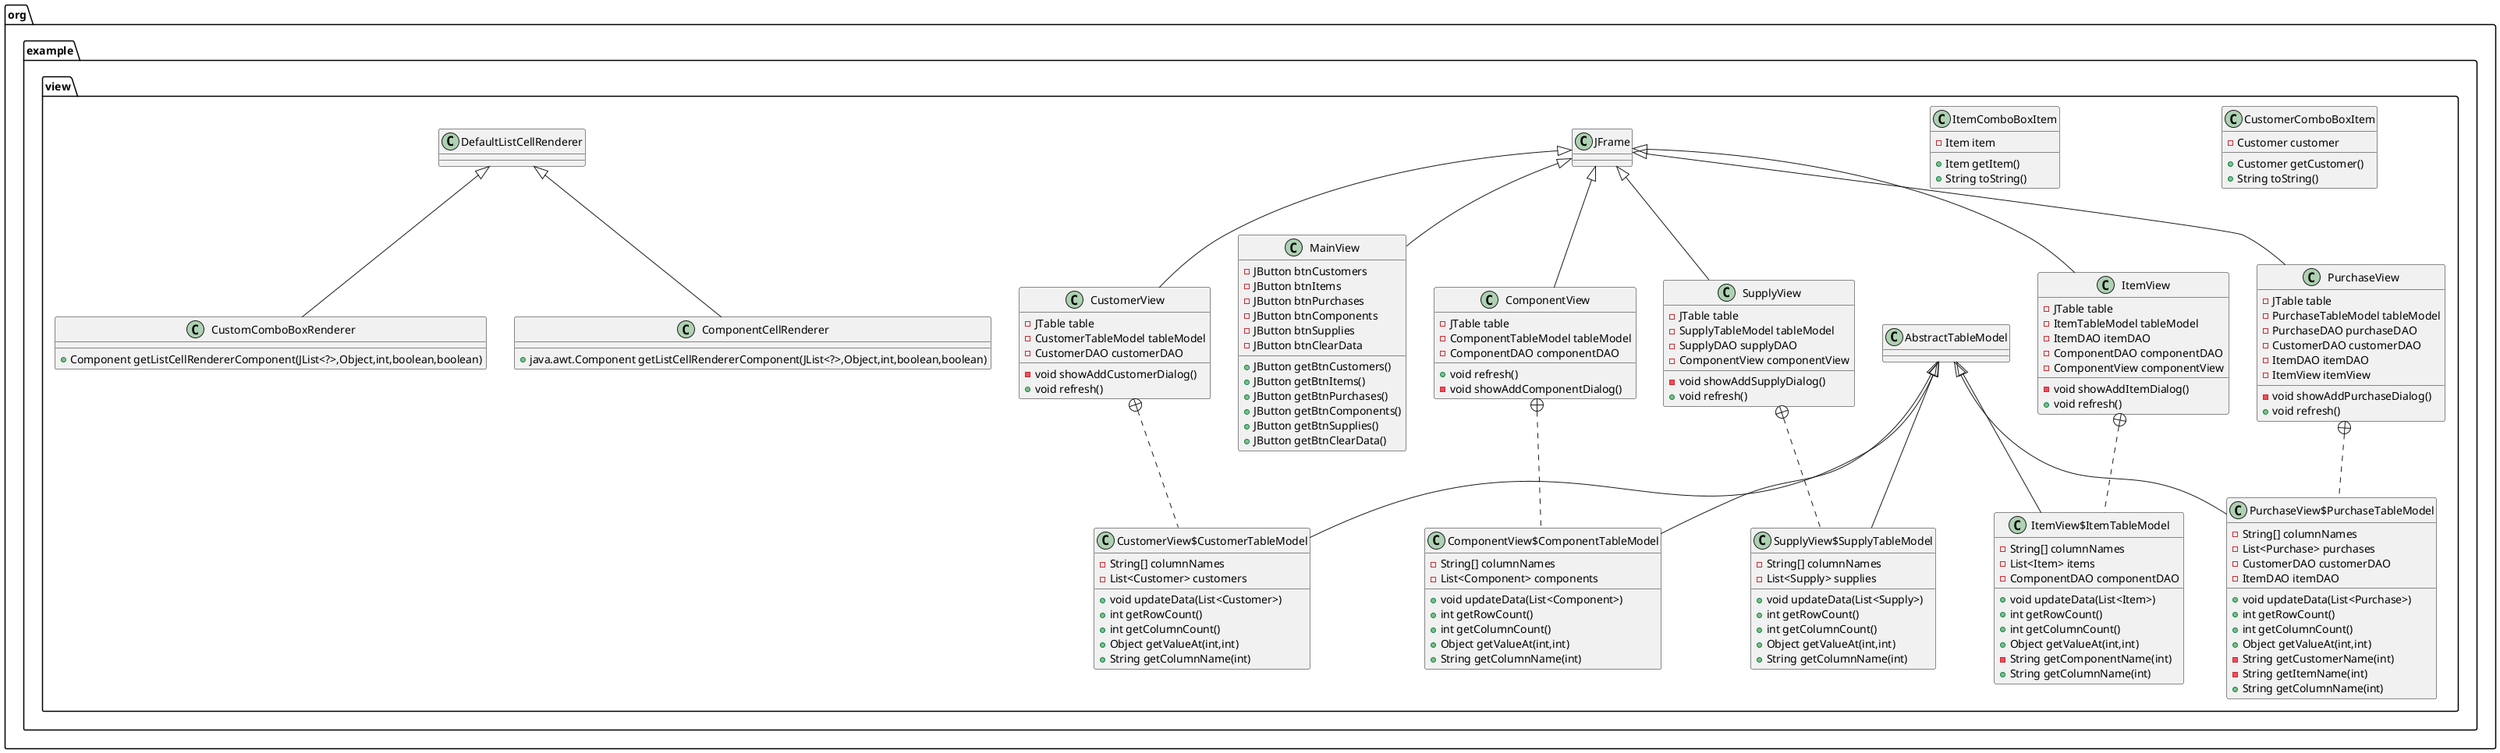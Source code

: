 @startuml
class org.example.view.CustomerComboBoxItem {
- Customer customer
+ Customer getCustomer()
+ String toString()
}


class org.example.view.CustomerView {
- JTable table
- CustomerTableModel tableModel
- CustomerDAO customerDAO
- void showAddCustomerDialog()
+ void refresh()
}


class org.example.view.CustomerView$CustomerTableModel {
- String[] columnNames
- List<Customer> customers
+ void updateData(List<Customer>)
+ int getRowCount()
+ int getColumnCount()
+ Object getValueAt(int,int)
+ String getColumnName(int)
}


class org.example.view.ItemView {
- JTable table
- ItemTableModel tableModel
- ItemDAO itemDAO
- ComponentDAO componentDAO
- ComponentView componentView
- void showAddItemDialog()
+ void refresh()
}


class org.example.view.ItemView$ItemTableModel {
- String[] columnNames
- List<Item> items
- ComponentDAO componentDAO
+ void updateData(List<Item>)
+ int getRowCount()
+ int getColumnCount()
+ Object getValueAt(int,int)
- String getComponentName(int)
+ String getColumnName(int)
}


class org.example.view.PurchaseView {
- JTable table
- PurchaseTableModel tableModel
- PurchaseDAO purchaseDAO
- CustomerDAO customerDAO
- ItemDAO itemDAO
- ItemView itemView
- void showAddPurchaseDialog()
+ void refresh()
}


class org.example.view.PurchaseView$PurchaseTableModel {
- String[] columnNames
- List<Purchase> purchases
- CustomerDAO customerDAO
- ItemDAO itemDAO
+ void updateData(List<Purchase>)
+ int getRowCount()
+ int getColumnCount()
+ Object getValueAt(int,int)
- String getCustomerName(int)
- String getItemName(int)
+ String getColumnName(int)
}


class org.example.view.ComponentCellRenderer {
+ java.awt.Component getListCellRendererComponent(JList<?>,Object,int,boolean,boolean)
}

class org.example.view.ComponentView {
- JTable table
- ComponentTableModel tableModel
- ComponentDAO componentDAO
+ void refresh()
- void showAddComponentDialog()
}


class org.example.view.ComponentView$ComponentTableModel {
- String[] columnNames
- List<Component> components
+ void updateData(List<Component>)
+ int getRowCount()
+ int getColumnCount()
+ Object getValueAt(int,int)
+ String getColumnName(int)
}


class org.example.view.ItemComboBoxItem {
- Item item
+ Item getItem()
+ String toString()
}


class org.example.view.MainView {
- JButton btnCustomers
- JButton btnItems
- JButton btnPurchases
- JButton btnComponents
- JButton btnSupplies
- JButton btnClearData
+ JButton getBtnCustomers()
+ JButton getBtnItems()
+ JButton getBtnPurchases()
+ JButton getBtnComponents()
+ JButton getBtnSupplies()
+ JButton getBtnClearData()
}


class org.example.view.SupplyView {
- JTable table
- SupplyTableModel tableModel
- SupplyDAO supplyDAO
- ComponentView componentView
- void showAddSupplyDialog()
+ void refresh()
}


class org.example.view.SupplyView$SupplyTableModel {
- String[] columnNames
- List<Supply> supplies
+ void updateData(List<Supply>)
+ int getRowCount()
+ int getColumnCount()
+ Object getValueAt(int,int)
+ String getColumnName(int)
}


class org.example.view.CustomComboBoxRenderer {
+ Component getListCellRendererComponent(JList<?>,Object,int,boolean,boolean)
}



org.example.view.JFrame <|-- org.example.view.CustomerView
org.example.view.CustomerView +.. org.example.view.CustomerView$CustomerTableModel
org.example.view.AbstractTableModel <|-- org.example.view.CustomerView$CustomerTableModel
org.example.view.JFrame <|-- org.example.view.ItemView
org.example.view.ItemView +.. org.example.view.ItemView$ItemTableModel
org.example.view.AbstractTableModel <|-- org.example.view.ItemView$ItemTableModel
org.example.view.JFrame <|-- org.example.view.PurchaseView
org.example.view.PurchaseView +.. org.example.view.PurchaseView$PurchaseTableModel
org.example.view.AbstractTableModel <|-- org.example.view.PurchaseView$PurchaseTableModel
org.example.view.DefaultListCellRenderer <|-- org.example.view.ComponentCellRenderer
org.example.view.JFrame <|-- org.example.view.ComponentView
org.example.view.ComponentView +.. org.example.view.ComponentView$ComponentTableModel
org.example.view.AbstractTableModel <|-- org.example.view.ComponentView$ComponentTableModel
org.example.view.JFrame <|-- org.example.view.MainView
org.example.view.JFrame <|-- org.example.view.SupplyView
org.example.view.SupplyView +.. org.example.view.SupplyView$SupplyTableModel
org.example.view.AbstractTableModel <|-- org.example.view.SupplyView$SupplyTableModel
org.example.view.DefaultListCellRenderer <|-- org.example.view.CustomComboBoxRenderer
@enduml